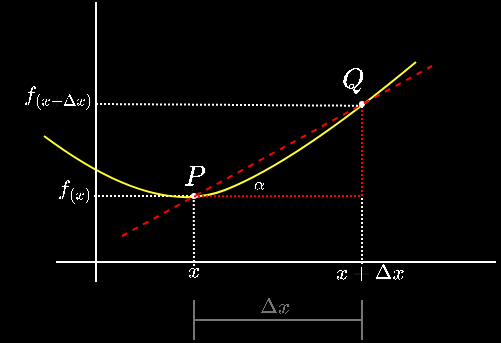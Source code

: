 <mxfile version="14.6.6" type="onedrive"><diagram id="N8wW5MOyD7Wzh2ejpo5r" name="Page-1"><mxGraphModel dx="480" dy="186" grid="1" gridSize="1" guides="1" tooltips="1" connect="1" arrows="1" fold="1" page="1" pageScale="1" pageWidth="827" pageHeight="1169" background="#000000" math="1" shadow="0"><root><mxCell id="0"/><mxCell id="1" parent="0"/><mxCell id="s2WLqWfnLLBPEfKBFTOk-1" value="" style="endArrow=none;html=1;entryX=0.5;entryY=1;entryDx=0;entryDy=0;dashed=1;dashPattern=1 1;fontColor=#FFFFFF;strokeColor=#FFFFFF;" edge="1" parent="1" target="s2WLqWfnLLBPEfKBFTOk-6"><mxGeometry width="50" height="50" relative="1" as="geometry"><mxPoint x="400" y="398" as="sourcePoint"/><mxPoint x="570" y="398" as="targetPoint"/></mxGeometry></mxCell><mxCell id="s2WLqWfnLLBPEfKBFTOk-2" value="" style="endArrow=none;html=1;dashed=1;dashPattern=1 1;fontColor=#FFFFFF;strokeColor=#FFFFFF;" edge="1" parent="1"><mxGeometry width="50" height="50" relative="1" as="geometry"><mxPoint x="534" y="432" as="sourcePoint"/><mxPoint x="534" y="353" as="targetPoint"/></mxGeometry></mxCell><mxCell id="s2WLqWfnLLBPEfKBFTOk-5" value="" style="endArrow=none;html=1;curved=1;fontColor=#FFFFFF;strokeColor=#FFFF33;" edge="1" parent="1"><mxGeometry width="50" height="50" relative="1" as="geometry"><mxPoint x="375" y="368" as="sourcePoint"/><mxPoint x="561" y="331" as="targetPoint"/><Array as="points"><mxPoint x="430" y="409"/><mxPoint x="501" y="381"/></Array></mxGeometry></mxCell><mxCell id="s2WLqWfnLLBPEfKBFTOk-6" value="$$P$$" style="text;html=1;fillColor=none;align=center;verticalAlign=middle;whiteSpace=wrap;rounded=0;fontColor=#FFFFFF;" vertex="1" parent="1"><mxGeometry x="430" y="378" width="40" height="20" as="geometry"/></mxCell><mxCell id="s2WLqWfnLLBPEfKBFTOk-7" value="$$Q$$" style="text;html=1;fillColor=none;align=center;verticalAlign=middle;whiteSpace=wrap;rounded=0;fontColor=#FFFFFF;" vertex="1" parent="1"><mxGeometry x="510" y="330" width="40" height="20" as="geometry"/></mxCell><mxCell id="s2WLqWfnLLBPEfKBFTOk-8" value="" style="ellipse;whiteSpace=wrap;html=1;aspect=fixed;fontColor=#FFFFFF;strokeColor=#FFFFFF;" vertex="1" parent="1"><mxGeometry x="449" y="397" width="2" height="2" as="geometry"/></mxCell><mxCell id="s2WLqWfnLLBPEfKBFTOk-11" value="" style="ellipse;whiteSpace=wrap;html=1;aspect=fixed;fontColor=#FFFFFF;strokeColor=#FFFFFF;" vertex="1" parent="1"><mxGeometry x="533" y="351" width="2" height="2" as="geometry"/></mxCell><mxCell id="s2WLqWfnLLBPEfKBFTOk-12" value="" style="endArrow=none;html=1;strokeColor=#FF0000;dashed=1;" edge="1" parent="1"><mxGeometry width="50" height="50" relative="1" as="geometry"><mxPoint x="414" y="418" as="sourcePoint"/><mxPoint x="569" y="333" as="targetPoint"/></mxGeometry></mxCell><mxCell id="s2WLqWfnLLBPEfKBFTOk-13" value="" style="endArrow=none;html=1;fontColor=#FFFFFF;strokeColor=#FFFFFF;" edge="1" parent="1"><mxGeometry width="50" height="50" relative="1" as="geometry"><mxPoint x="401" y="441" as="sourcePoint"/><mxPoint x="401" y="301" as="targetPoint"/></mxGeometry></mxCell><mxCell id="s2WLqWfnLLBPEfKBFTOk-14" value="" style="endArrow=none;html=1;dashed=1;dashPattern=1 1;fontColor=#FFFFFF;strokeColor=#FFFFFF;" edge="1" parent="1"><mxGeometry width="50" height="50" relative="1" as="geometry"><mxPoint x="450" y="433" as="sourcePoint"/><mxPoint x="449.88" y="400" as="targetPoint"/></mxGeometry></mxCell><mxCell id="s2WLqWfnLLBPEfKBFTOk-15" value="$$x$$" style="text;html=1;fillColor=none;align=center;verticalAlign=middle;whiteSpace=wrap;rounded=0;fontSize=9;fontColor=#FFFFFF;" vertex="1" parent="1"><mxGeometry x="430" y="426" width="40" height="20" as="geometry"/></mxCell><mxCell id="s2WLqWfnLLBPEfKBFTOk-17" value="$$x+\Delta x$$" style="text;html=1;fillColor=none;align=center;verticalAlign=middle;whiteSpace=wrap;rounded=0;fontSize=9;fontColor=#FFFFFF;" vertex="1" parent="1"><mxGeometry x="518" y="427" width="40" height="20" as="geometry"/></mxCell><mxCell id="s2WLqWfnLLBPEfKBFTOk-18" value="" style="shape=crossbar;whiteSpace=wrap;html=1;rounded=1;fontSize=9;fontColor=#FFFFFF;strokeColor=#757575;" vertex="1" parent="1"><mxGeometry x="450" y="450" width="84" height="20" as="geometry"/></mxCell><mxCell id="s2WLqWfnLLBPEfKBFTOk-19" value="$$\Delta x$$" style="text;html=1;fillColor=none;align=center;verticalAlign=middle;whiteSpace=wrap;rounded=0;fontSize=9;fontColor=#757575;" vertex="1" parent="1"><mxGeometry x="471" y="444" width="40" height="20" as="geometry"/></mxCell><mxCell id="s2WLqWfnLLBPEfKBFTOk-20" value="" style="endArrow=none;html=1;fontColor=#FFFFFF;strokeColor=#FFFFFF;" edge="1" parent="1"><mxGeometry width="50" height="50" relative="1" as="geometry"><mxPoint x="381" y="431" as="sourcePoint"/><mxPoint x="601" y="431" as="targetPoint"/></mxGeometry></mxCell><mxCell id="s2WLqWfnLLBPEfKBFTOk-21" value="" style="endArrow=none;html=1;dashed=1;dashPattern=1 1;strokeColor=#FF0000;" edge="1" parent="1"><mxGeometry width="50" height="50" relative="1" as="geometry"><mxPoint x="450" y="398.12" as="sourcePoint"/><mxPoint x="534" y="398" as="targetPoint"/></mxGeometry></mxCell><mxCell id="s2WLqWfnLLBPEfKBFTOk-22" value="$$f_{(x+\Delta x)}$$" style="text;html=1;fillColor=none;align=center;verticalAlign=middle;whiteSpace=wrap;rounded=0;fontSize=9;fontColor=#FFFFFF;" vertex="1" parent="1"><mxGeometry x="362" y="338" width="40" height="20" as="geometry"/></mxCell><mxCell id="s2WLqWfnLLBPEfKBFTOk-23" value="$$f_{(x)}$$" style="text;html=1;fillColor=none;align=center;verticalAlign=middle;whiteSpace=wrap;rounded=0;fontSize=9;fontColor=#FFFFFF;" vertex="1" parent="1"><mxGeometry x="370" y="385" width="40" height="20" as="geometry"/></mxCell><mxCell id="s2WLqWfnLLBPEfKBFTOk-24" value="" style="endArrow=none;html=1;entryX=0.5;entryY=1;entryDx=0;entryDy=0;dashed=1;dashPattern=1 1;fontColor=#FFFFFF;strokeColor=#FFFFFF;" edge="1" parent="1"><mxGeometry width="50" height="50" relative="1" as="geometry"><mxPoint x="401" y="352" as="sourcePoint"/><mxPoint x="535" y="352.88" as="targetPoint"/></mxGeometry></mxCell><mxCell id="s2WLqWfnLLBPEfKBFTOk-25" value="" style="endArrow=none;html=1;dashed=1;dashPattern=1 1;strokeColor=#FF0000;" edge="1" parent="1"><mxGeometry width="50" height="50" relative="1" as="geometry"><mxPoint x="534" y="398" as="sourcePoint"/><mxPoint x="534" y="354" as="targetPoint"/></mxGeometry></mxCell><mxCell id="s2WLqWfnLLBPEfKBFTOk-26" value="$$\alpha$$" style="text;html=1;fillColor=none;align=center;verticalAlign=middle;whiteSpace=wrap;rounded=0;fontSize=7;fontColor=#FFFFFF;" vertex="1" parent="1"><mxGeometry x="463" y="382" width="40" height="20" as="geometry"/></mxCell></root></mxGraphModel></diagram></mxfile>